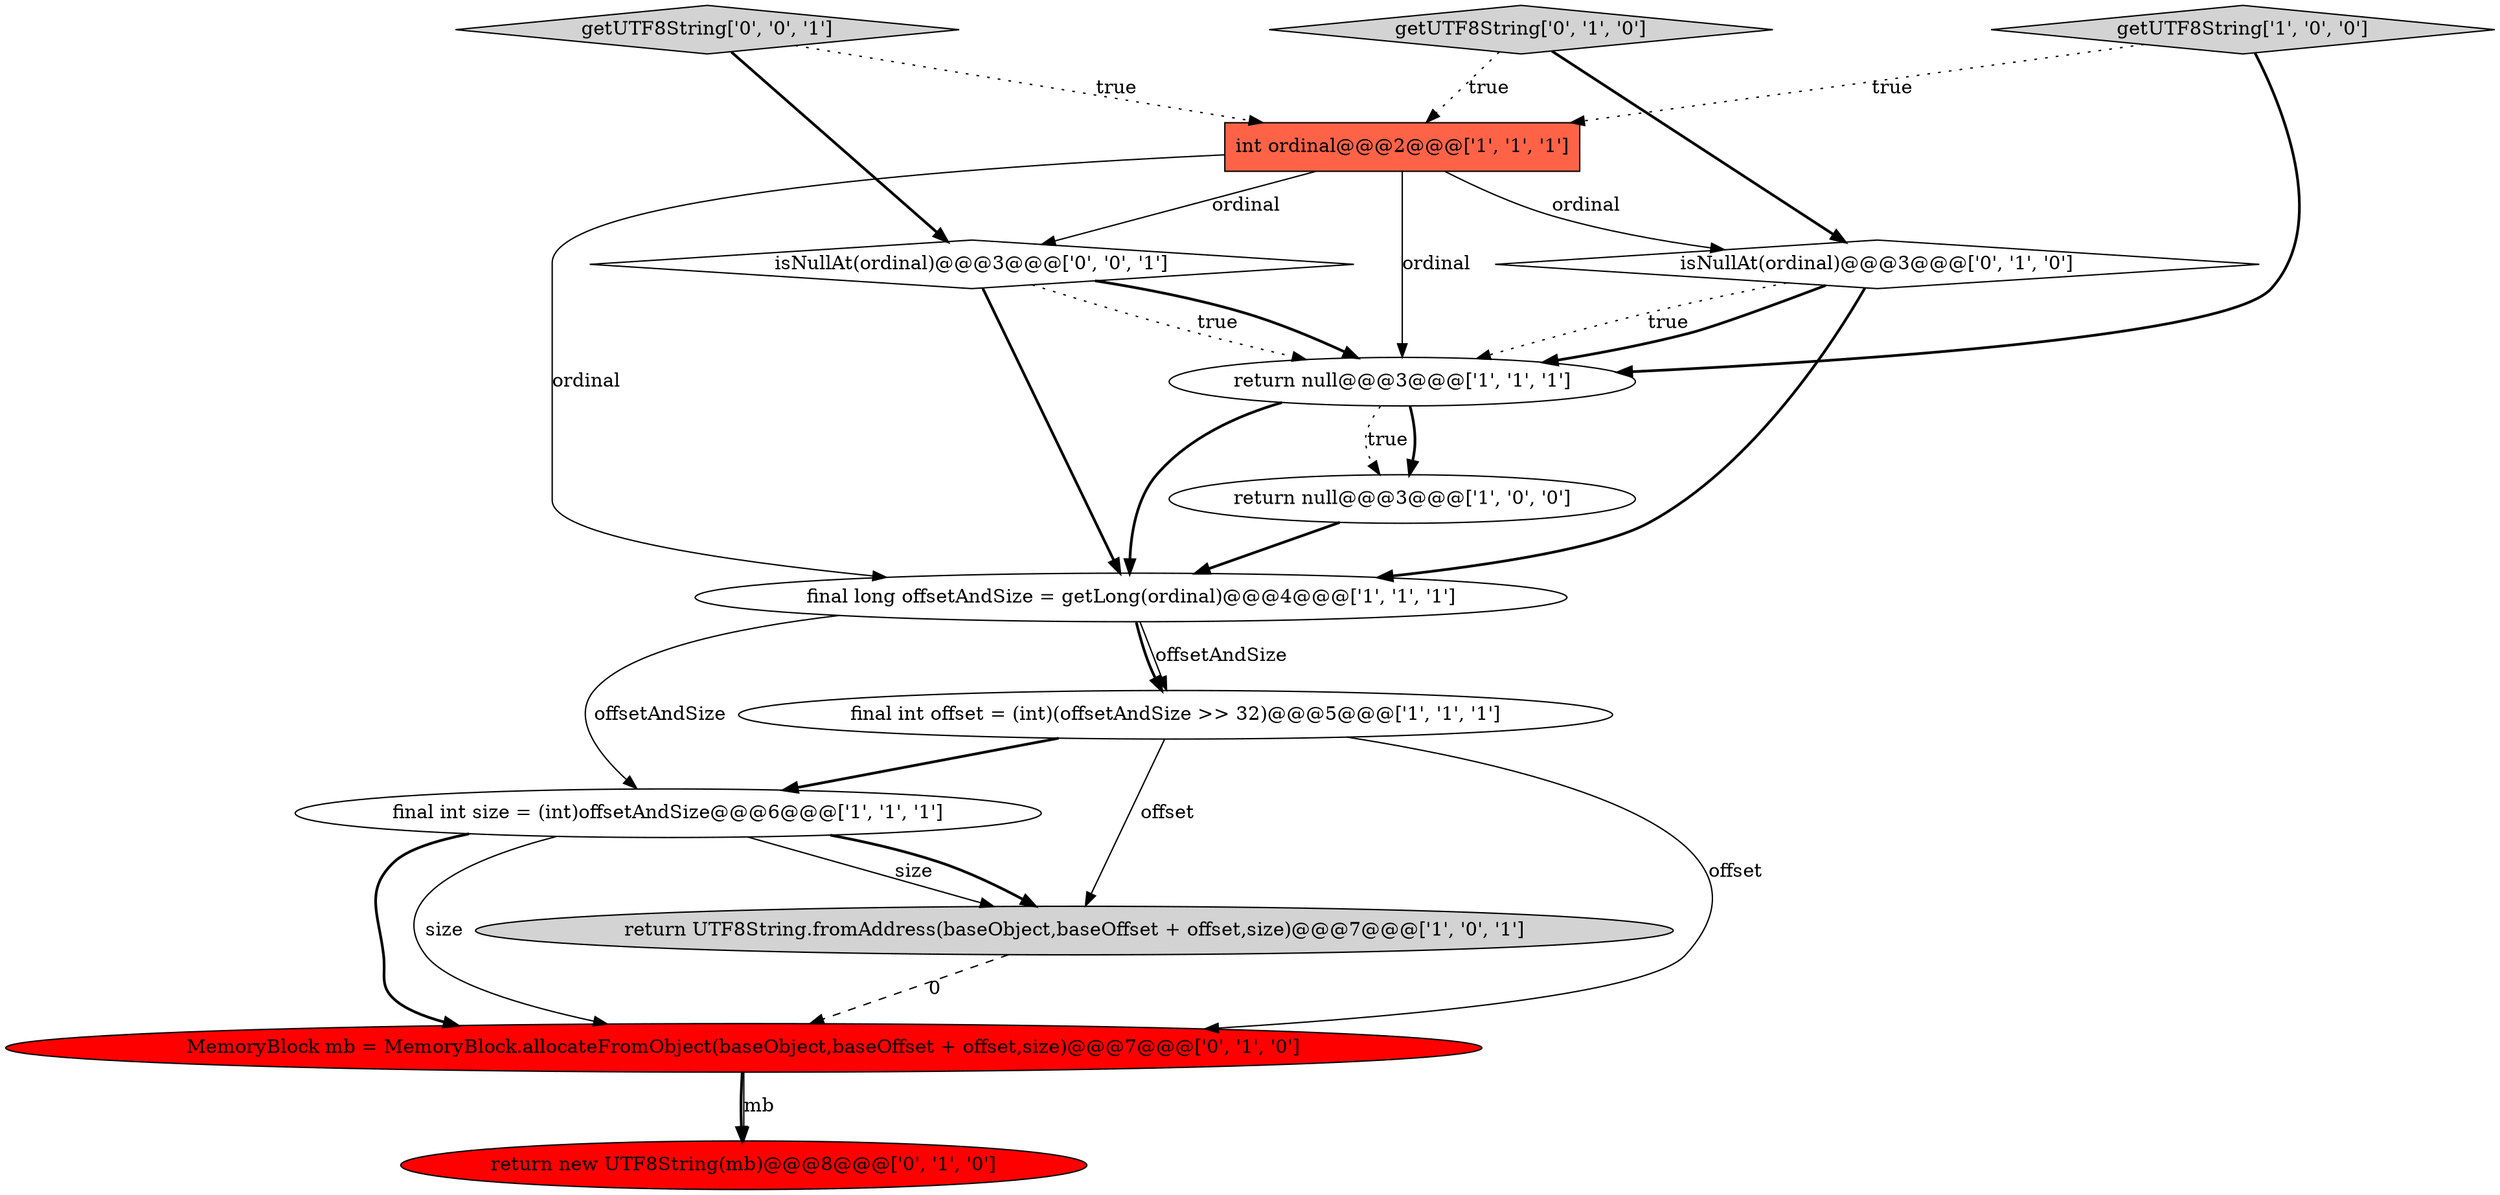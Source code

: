 digraph {
5 [style = filled, label = "return UTF8String.fromAddress(baseObject,baseOffset + offset,size)@@@7@@@['1', '0', '1']", fillcolor = lightgray, shape = ellipse image = "AAA0AAABBB1BBB"];
9 [style = filled, label = "MemoryBlock mb = MemoryBlock.allocateFromObject(baseObject,baseOffset + offset,size)@@@7@@@['0', '1', '0']", fillcolor = red, shape = ellipse image = "AAA1AAABBB2BBB"];
11 [style = filled, label = "getUTF8String['0', '1', '0']", fillcolor = lightgray, shape = diamond image = "AAA0AAABBB2BBB"];
3 [style = filled, label = "final int offset = (int)(offsetAndSize >> 32)@@@5@@@['1', '1', '1']", fillcolor = white, shape = ellipse image = "AAA0AAABBB1BBB"];
12 [style = filled, label = "isNullAt(ordinal)@@@3@@@['0', '0', '1']", fillcolor = white, shape = diamond image = "AAA0AAABBB3BBB"];
7 [style = filled, label = "return null@@@3@@@['1', '1', '1']", fillcolor = white, shape = ellipse image = "AAA0AAABBB1BBB"];
6 [style = filled, label = "final long offsetAndSize = getLong(ordinal)@@@4@@@['1', '1', '1']", fillcolor = white, shape = ellipse image = "AAA0AAABBB1BBB"];
13 [style = filled, label = "getUTF8String['0', '0', '1']", fillcolor = lightgray, shape = diamond image = "AAA0AAABBB3BBB"];
10 [style = filled, label = "return new UTF8String(mb)@@@8@@@['0', '1', '0']", fillcolor = red, shape = ellipse image = "AAA1AAABBB2BBB"];
2 [style = filled, label = "getUTF8String['1', '0', '0']", fillcolor = lightgray, shape = diamond image = "AAA0AAABBB1BBB"];
8 [style = filled, label = "isNullAt(ordinal)@@@3@@@['0', '1', '0']", fillcolor = white, shape = diamond image = "AAA0AAABBB2BBB"];
0 [style = filled, label = "int ordinal@@@2@@@['1', '1', '1']", fillcolor = tomato, shape = box image = "AAA0AAABBB1BBB"];
1 [style = filled, label = "return null@@@3@@@['1', '0', '0']", fillcolor = white, shape = ellipse image = "AAA0AAABBB1BBB"];
4 [style = filled, label = "final int size = (int)offsetAndSize@@@6@@@['1', '1', '1']", fillcolor = white, shape = ellipse image = "AAA0AAABBB1BBB"];
4->9 [style = bold, label=""];
6->3 [style = bold, label=""];
4->9 [style = solid, label="size"];
6->3 [style = solid, label="offsetAndSize"];
2->0 [style = dotted, label="true"];
7->1 [style = bold, label=""];
0->8 [style = solid, label="ordinal"];
8->7 [style = dotted, label="true"];
5->9 [style = dashed, label="0"];
8->6 [style = bold, label=""];
9->10 [style = bold, label=""];
12->6 [style = bold, label=""];
3->4 [style = bold, label=""];
0->12 [style = solid, label="ordinal"];
0->6 [style = solid, label="ordinal"];
12->7 [style = bold, label=""];
8->7 [style = bold, label=""];
4->5 [style = solid, label="size"];
1->6 [style = bold, label=""];
0->7 [style = solid, label="ordinal"];
13->12 [style = bold, label=""];
13->0 [style = dotted, label="true"];
11->0 [style = dotted, label="true"];
7->6 [style = bold, label=""];
11->8 [style = bold, label=""];
2->7 [style = bold, label=""];
9->10 [style = solid, label="mb"];
7->1 [style = dotted, label="true"];
12->7 [style = dotted, label="true"];
3->9 [style = solid, label="offset"];
3->5 [style = solid, label="offset"];
4->5 [style = bold, label=""];
6->4 [style = solid, label="offsetAndSize"];
}
